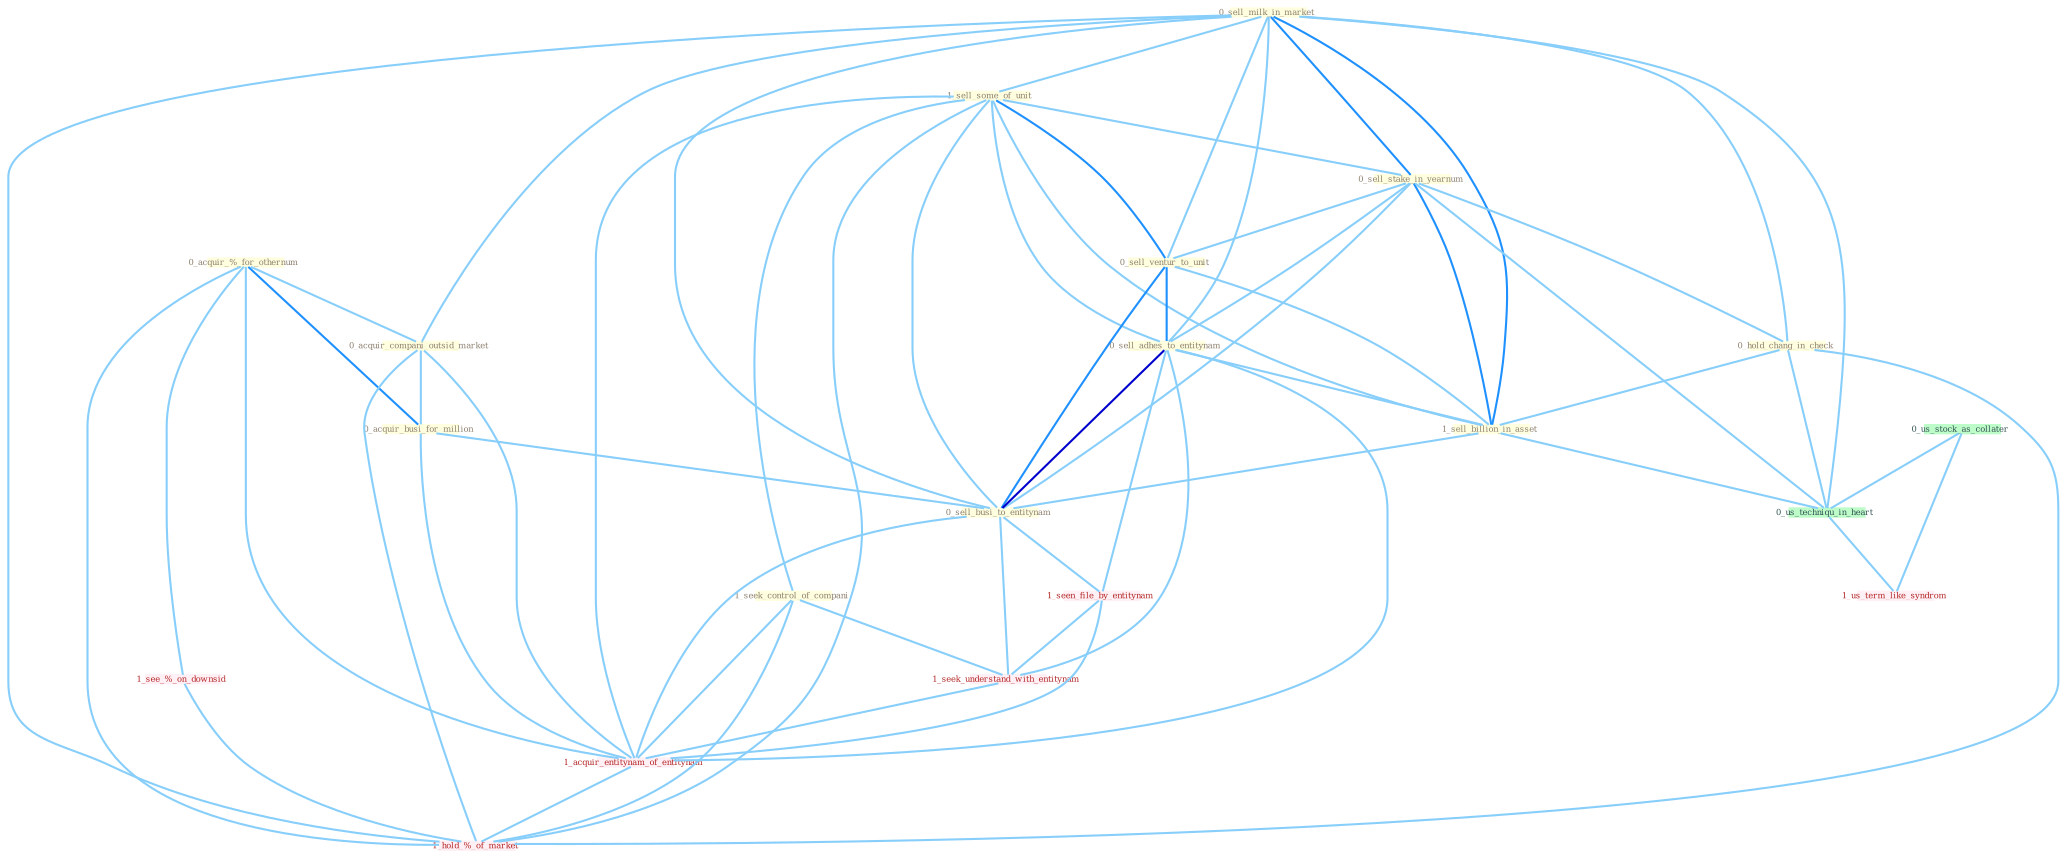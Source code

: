 Graph G{ 
    node
    [shape=polygon,style=filled,width=.5,height=.06,color="#BDFCC9",fixedsize=true,fontsize=4,
    fontcolor="#2f4f4f"];
    {node
    [color="#ffffe0", fontcolor="#8b7d6b"] "0_sell_milk_in_market " "0_acquir_%_for_othernum " "1_sell_some_of_unit " "0_sell_stake_in_yearnum " "0_acquir_compani_outsid_market " "0_hold_chang_in_check " "0_sell_ventur_to_unit " "0_sell_adhes_to_entitynam " "1_sell_billion_in_asset " "1_seek_control_of_compani " "0_acquir_busi_for_million " "0_sell_busi_to_entitynam "}
{node [color="#fff0f5", fontcolor="#b22222"] "1_seen_file_by_entitynam " "1_seek_understand_with_entitynam " "1_acquir_entitynam_of_entitynam " "1_see_%_on_downsid " "1_us_term_like_syndrom " "1_hold_%_of_market "}
edge [color="#B0E2FF"];

	"0_sell_milk_in_market " -- "1_sell_some_of_unit " [w="1", color="#87cefa" ];
	"0_sell_milk_in_market " -- "0_sell_stake_in_yearnum " [w="2", color="#1e90ff" , len=0.8];
	"0_sell_milk_in_market " -- "0_acquir_compani_outsid_market " [w="1", color="#87cefa" ];
	"0_sell_milk_in_market " -- "0_hold_chang_in_check " [w="1", color="#87cefa" ];
	"0_sell_milk_in_market " -- "0_sell_ventur_to_unit " [w="1", color="#87cefa" ];
	"0_sell_milk_in_market " -- "0_sell_adhes_to_entitynam " [w="1", color="#87cefa" ];
	"0_sell_milk_in_market " -- "1_sell_billion_in_asset " [w="2", color="#1e90ff" , len=0.8];
	"0_sell_milk_in_market " -- "0_sell_busi_to_entitynam " [w="1", color="#87cefa" ];
	"0_sell_milk_in_market " -- "0_us_techniqu_in_heart " [w="1", color="#87cefa" ];
	"0_sell_milk_in_market " -- "1_hold_%_of_market " [w="1", color="#87cefa" ];
	"0_acquir_%_for_othernum " -- "0_acquir_compani_outsid_market " [w="1", color="#87cefa" ];
	"0_acquir_%_for_othernum " -- "0_acquir_busi_for_million " [w="2", color="#1e90ff" , len=0.8];
	"0_acquir_%_for_othernum " -- "1_acquir_entitynam_of_entitynam " [w="1", color="#87cefa" ];
	"0_acquir_%_for_othernum " -- "1_see_%_on_downsid " [w="1", color="#87cefa" ];
	"0_acquir_%_for_othernum " -- "1_hold_%_of_market " [w="1", color="#87cefa" ];
	"1_sell_some_of_unit " -- "0_sell_stake_in_yearnum " [w="1", color="#87cefa" ];
	"1_sell_some_of_unit " -- "0_sell_ventur_to_unit " [w="2", color="#1e90ff" , len=0.8];
	"1_sell_some_of_unit " -- "0_sell_adhes_to_entitynam " [w="1", color="#87cefa" ];
	"1_sell_some_of_unit " -- "1_sell_billion_in_asset " [w="1", color="#87cefa" ];
	"1_sell_some_of_unit " -- "1_seek_control_of_compani " [w="1", color="#87cefa" ];
	"1_sell_some_of_unit " -- "0_sell_busi_to_entitynam " [w="1", color="#87cefa" ];
	"1_sell_some_of_unit " -- "1_acquir_entitynam_of_entitynam " [w="1", color="#87cefa" ];
	"1_sell_some_of_unit " -- "1_hold_%_of_market " [w="1", color="#87cefa" ];
	"0_sell_stake_in_yearnum " -- "0_hold_chang_in_check " [w="1", color="#87cefa" ];
	"0_sell_stake_in_yearnum " -- "0_sell_ventur_to_unit " [w="1", color="#87cefa" ];
	"0_sell_stake_in_yearnum " -- "0_sell_adhes_to_entitynam " [w="1", color="#87cefa" ];
	"0_sell_stake_in_yearnum " -- "1_sell_billion_in_asset " [w="2", color="#1e90ff" , len=0.8];
	"0_sell_stake_in_yearnum " -- "0_sell_busi_to_entitynam " [w="1", color="#87cefa" ];
	"0_sell_stake_in_yearnum " -- "0_us_techniqu_in_heart " [w="1", color="#87cefa" ];
	"0_acquir_compani_outsid_market " -- "0_acquir_busi_for_million " [w="1", color="#87cefa" ];
	"0_acquir_compani_outsid_market " -- "1_acquir_entitynam_of_entitynam " [w="1", color="#87cefa" ];
	"0_acquir_compani_outsid_market " -- "1_hold_%_of_market " [w="1", color="#87cefa" ];
	"0_hold_chang_in_check " -- "1_sell_billion_in_asset " [w="1", color="#87cefa" ];
	"0_hold_chang_in_check " -- "0_us_techniqu_in_heart " [w="1", color="#87cefa" ];
	"0_hold_chang_in_check " -- "1_hold_%_of_market " [w="1", color="#87cefa" ];
	"0_sell_ventur_to_unit " -- "0_sell_adhes_to_entitynam " [w="2", color="#1e90ff" , len=0.8];
	"0_sell_ventur_to_unit " -- "1_sell_billion_in_asset " [w="1", color="#87cefa" ];
	"0_sell_ventur_to_unit " -- "0_sell_busi_to_entitynam " [w="2", color="#1e90ff" , len=0.8];
	"0_sell_adhes_to_entitynam " -- "1_sell_billion_in_asset " [w="1", color="#87cefa" ];
	"0_sell_adhes_to_entitynam " -- "0_sell_busi_to_entitynam " [w="3", color="#0000cd" , len=0.6];
	"0_sell_adhes_to_entitynam " -- "1_seen_file_by_entitynam " [w="1", color="#87cefa" ];
	"0_sell_adhes_to_entitynam " -- "1_seek_understand_with_entitynam " [w="1", color="#87cefa" ];
	"0_sell_adhes_to_entitynam " -- "1_acquir_entitynam_of_entitynam " [w="1", color="#87cefa" ];
	"1_sell_billion_in_asset " -- "0_sell_busi_to_entitynam " [w="1", color="#87cefa" ];
	"1_sell_billion_in_asset " -- "0_us_techniqu_in_heart " [w="1", color="#87cefa" ];
	"1_seek_control_of_compani " -- "1_seek_understand_with_entitynam " [w="1", color="#87cefa" ];
	"1_seek_control_of_compani " -- "1_acquir_entitynam_of_entitynam " [w="1", color="#87cefa" ];
	"1_seek_control_of_compani " -- "1_hold_%_of_market " [w="1", color="#87cefa" ];
	"0_acquir_busi_for_million " -- "0_sell_busi_to_entitynam " [w="1", color="#87cefa" ];
	"0_acquir_busi_for_million " -- "1_acquir_entitynam_of_entitynam " [w="1", color="#87cefa" ];
	"0_sell_busi_to_entitynam " -- "1_seen_file_by_entitynam " [w="1", color="#87cefa" ];
	"0_sell_busi_to_entitynam " -- "1_seek_understand_with_entitynam " [w="1", color="#87cefa" ];
	"0_sell_busi_to_entitynam " -- "1_acquir_entitynam_of_entitynam " [w="1", color="#87cefa" ];
	"1_seen_file_by_entitynam " -- "1_seek_understand_with_entitynam " [w="1", color="#87cefa" ];
	"1_seen_file_by_entitynam " -- "1_acquir_entitynam_of_entitynam " [w="1", color="#87cefa" ];
	"0_us_stock_as_collater " -- "0_us_techniqu_in_heart " [w="1", color="#87cefa" ];
	"0_us_stock_as_collater " -- "1_us_term_like_syndrom " [w="1", color="#87cefa" ];
	"1_seek_understand_with_entitynam " -- "1_acquir_entitynam_of_entitynam " [w="1", color="#87cefa" ];
	"1_acquir_entitynam_of_entitynam " -- "1_hold_%_of_market " [w="1", color="#87cefa" ];
	"0_us_techniqu_in_heart " -- "1_us_term_like_syndrom " [w="1", color="#87cefa" ];
	"1_see_%_on_downsid " -- "1_hold_%_of_market " [w="1", color="#87cefa" ];
}